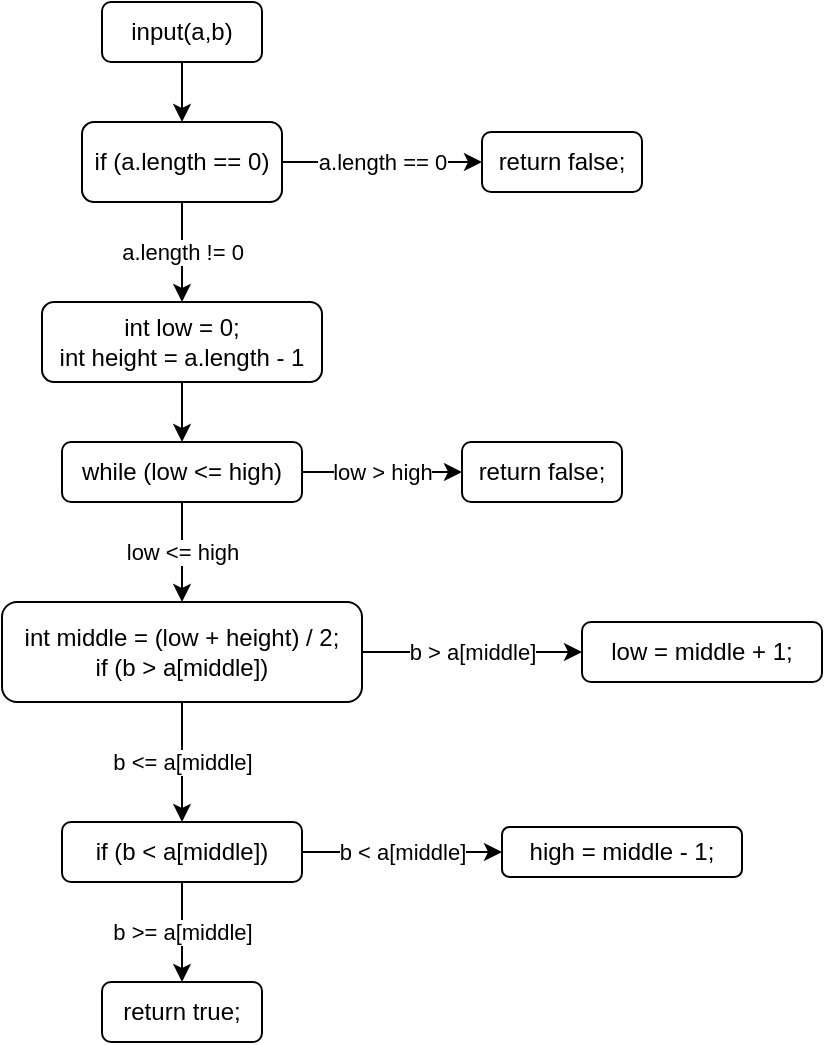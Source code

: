 <mxfile version="12.8.1" type="github">
  <diagram id="Ri3Z-LBDUVhtdoaRmwfp" name="Page-1">
    <mxGraphModel dx="509" dy="572" grid="1" gridSize="10" guides="1" tooltips="1" connect="1" arrows="1" fold="1" page="1" pageScale="1" pageWidth="850" pageHeight="1100" math="0" shadow="0">
      <root>
        <mxCell id="0" />
        <mxCell id="1" parent="0" />
        <mxCell id="IheUh48w6fJ3VRYjB8pa-1" value="input(a,b)" style="rounded=1;whiteSpace=wrap;html=1;" vertex="1" parent="1">
          <mxGeometry x="150" y="40" width="80" height="30" as="geometry" />
        </mxCell>
        <mxCell id="IheUh48w6fJ3VRYjB8pa-2" value="if (a.length == 0)" style="rounded=1;whiteSpace=wrap;html=1;" vertex="1" parent="1">
          <mxGeometry x="140" y="100" width="100" height="40" as="geometry" />
        </mxCell>
        <mxCell id="IheUh48w6fJ3VRYjB8pa-3" value="return false;" style="rounded=1;whiteSpace=wrap;html=1;" vertex="1" parent="1">
          <mxGeometry x="340" y="105" width="80" height="30" as="geometry" />
        </mxCell>
        <mxCell id="IheUh48w6fJ3VRYjB8pa-4" value="int low = 0;&lt;br&gt;int height = a.length - 1" style="rounded=1;whiteSpace=wrap;html=1;" vertex="1" parent="1">
          <mxGeometry x="120" y="190" width="140" height="40" as="geometry" />
        </mxCell>
        <mxCell id="IheUh48w6fJ3VRYjB8pa-5" value="while (low &amp;lt;= high)" style="rounded=1;whiteSpace=wrap;html=1;" vertex="1" parent="1">
          <mxGeometry x="130" y="260" width="120" height="30" as="geometry" />
        </mxCell>
        <mxCell id="IheUh48w6fJ3VRYjB8pa-6" value="int middle = (low + height) / 2;&lt;br&gt;if (b &amp;gt; a[middle])" style="rounded=1;whiteSpace=wrap;html=1;" vertex="1" parent="1">
          <mxGeometry x="100" y="340" width="180" height="50" as="geometry" />
        </mxCell>
        <mxCell id="IheUh48w6fJ3VRYjB8pa-7" value="" style="endArrow=classic;html=1;exitX=0.5;exitY=1;exitDx=0;exitDy=0;entryX=0.5;entryY=0;entryDx=0;entryDy=0;" edge="1" parent="1" source="IheUh48w6fJ3VRYjB8pa-1" target="IheUh48w6fJ3VRYjB8pa-2">
          <mxGeometry width="50" height="50" relative="1" as="geometry">
            <mxPoint x="130" y="320" as="sourcePoint" />
            <mxPoint x="180" y="270" as="targetPoint" />
          </mxGeometry>
        </mxCell>
        <mxCell id="IheUh48w6fJ3VRYjB8pa-8" value="a.length == 0" style="endArrow=classic;html=1;exitX=1;exitY=0.5;exitDx=0;exitDy=0;entryX=0;entryY=0.5;entryDx=0;entryDy=0;" edge="1" parent="1" source="IheUh48w6fJ3VRYjB8pa-2" target="IheUh48w6fJ3VRYjB8pa-3">
          <mxGeometry width="50" height="50" relative="1" as="geometry">
            <mxPoint x="130" y="320" as="sourcePoint" />
            <mxPoint x="180" y="270" as="targetPoint" />
          </mxGeometry>
        </mxCell>
        <mxCell id="IheUh48w6fJ3VRYjB8pa-9" value="a.length != 0" style="endArrow=classic;html=1;exitX=0.5;exitY=1;exitDx=0;exitDy=0;entryX=0.5;entryY=0;entryDx=0;entryDy=0;" edge="1" parent="1" source="IheUh48w6fJ3VRYjB8pa-2" target="IheUh48w6fJ3VRYjB8pa-4">
          <mxGeometry width="50" height="50" relative="1" as="geometry">
            <mxPoint x="130" y="320" as="sourcePoint" />
            <mxPoint x="180" y="270" as="targetPoint" />
          </mxGeometry>
        </mxCell>
        <mxCell id="IheUh48w6fJ3VRYjB8pa-10" value="" style="endArrow=classic;html=1;exitX=0.5;exitY=1;exitDx=0;exitDy=0;" edge="1" parent="1" source="IheUh48w6fJ3VRYjB8pa-4">
          <mxGeometry width="50" height="50" relative="1" as="geometry">
            <mxPoint x="130" y="320" as="sourcePoint" />
            <mxPoint x="190" y="260" as="targetPoint" />
          </mxGeometry>
        </mxCell>
        <mxCell id="IheUh48w6fJ3VRYjB8pa-11" value="low &amp;lt;= high" style="endArrow=classic;html=1;exitX=0.5;exitY=1;exitDx=0;exitDy=0;entryX=0.5;entryY=0;entryDx=0;entryDy=0;" edge="1" parent="1" source="IheUh48w6fJ3VRYjB8pa-5" target="IheUh48w6fJ3VRYjB8pa-6">
          <mxGeometry width="50" height="50" relative="1" as="geometry">
            <mxPoint x="130" y="320" as="sourcePoint" />
            <mxPoint x="180" y="270" as="targetPoint" />
          </mxGeometry>
        </mxCell>
        <mxCell id="IheUh48w6fJ3VRYjB8pa-12" value="return false;" style="rounded=1;whiteSpace=wrap;html=1;" vertex="1" parent="1">
          <mxGeometry x="330" y="260" width="80" height="30" as="geometry" />
        </mxCell>
        <mxCell id="IheUh48w6fJ3VRYjB8pa-13" value="low &amp;gt; high" style="endArrow=classic;html=1;exitX=1;exitY=0.5;exitDx=0;exitDy=0;" edge="1" parent="1" source="IheUh48w6fJ3VRYjB8pa-5" target="IheUh48w6fJ3VRYjB8pa-12">
          <mxGeometry width="50" height="50" relative="1" as="geometry">
            <mxPoint x="140" y="320" as="sourcePoint" />
            <mxPoint x="190" y="270" as="targetPoint" />
          </mxGeometry>
        </mxCell>
        <mxCell id="IheUh48w6fJ3VRYjB8pa-14" value="low = middle + 1;" style="rounded=1;whiteSpace=wrap;html=1;" vertex="1" parent="1">
          <mxGeometry x="390" y="350" width="120" height="30" as="geometry" />
        </mxCell>
        <mxCell id="IheUh48w6fJ3VRYjB8pa-15" value="b &amp;gt; a[middle]" style="endArrow=classic;html=1;exitX=1;exitY=0.5;exitDx=0;exitDy=0;entryX=0;entryY=0.5;entryDx=0;entryDy=0;" edge="1" parent="1" source="IheUh48w6fJ3VRYjB8pa-6" target="IheUh48w6fJ3VRYjB8pa-14">
          <mxGeometry width="50" height="50" relative="1" as="geometry">
            <mxPoint x="140" y="320" as="sourcePoint" />
            <mxPoint x="190" y="270" as="targetPoint" />
          </mxGeometry>
        </mxCell>
        <mxCell id="IheUh48w6fJ3VRYjB8pa-16" value="if (b &amp;lt; a[middle])" style="rounded=1;whiteSpace=wrap;html=1;" vertex="1" parent="1">
          <mxGeometry x="130" y="450" width="120" height="30" as="geometry" />
        </mxCell>
        <mxCell id="IheUh48w6fJ3VRYjB8pa-17" value="b &amp;lt;= a[middle]" style="endArrow=classic;html=1;exitX=0.5;exitY=1;exitDx=0;exitDy=0;entryX=0.5;entryY=0;entryDx=0;entryDy=0;" edge="1" parent="1" source="IheUh48w6fJ3VRYjB8pa-6" target="IheUh48w6fJ3VRYjB8pa-16">
          <mxGeometry width="50" height="50" relative="1" as="geometry">
            <mxPoint x="290" y="410" as="sourcePoint" />
            <mxPoint x="340" y="360" as="targetPoint" />
          </mxGeometry>
        </mxCell>
        <mxCell id="IheUh48w6fJ3VRYjB8pa-20" value="high = middle - 1;" style="rounded=1;whiteSpace=wrap;html=1;" vertex="1" parent="1">
          <mxGeometry x="350" y="452.5" width="120" height="25" as="geometry" />
        </mxCell>
        <mxCell id="IheUh48w6fJ3VRYjB8pa-21" value="b &amp;lt; a[middle]" style="endArrow=classic;html=1;exitX=1;exitY=0.5;exitDx=0;exitDy=0;entryX=0;entryY=0.5;entryDx=0;entryDy=0;" edge="1" parent="1" source="IheUh48w6fJ3VRYjB8pa-16" target="IheUh48w6fJ3VRYjB8pa-20">
          <mxGeometry width="50" height="50" relative="1" as="geometry">
            <mxPoint x="290" y="410" as="sourcePoint" />
            <mxPoint x="340" y="360" as="targetPoint" />
          </mxGeometry>
        </mxCell>
        <mxCell id="IheUh48w6fJ3VRYjB8pa-22" value="return true;" style="rounded=1;whiteSpace=wrap;html=1;" vertex="1" parent="1">
          <mxGeometry x="150" y="530" width="80" height="30" as="geometry" />
        </mxCell>
        <mxCell id="IheUh48w6fJ3VRYjB8pa-23" value="b &amp;gt;= a[middle]" style="endArrow=classic;html=1;exitX=0.5;exitY=1;exitDx=0;exitDy=0;" edge="1" parent="1" source="IheUh48w6fJ3VRYjB8pa-16" target="IheUh48w6fJ3VRYjB8pa-22">
          <mxGeometry width="50" height="50" relative="1" as="geometry">
            <mxPoint x="290" y="410" as="sourcePoint" />
            <mxPoint x="340" y="360" as="targetPoint" />
          </mxGeometry>
        </mxCell>
      </root>
    </mxGraphModel>
  </diagram>
</mxfile>
